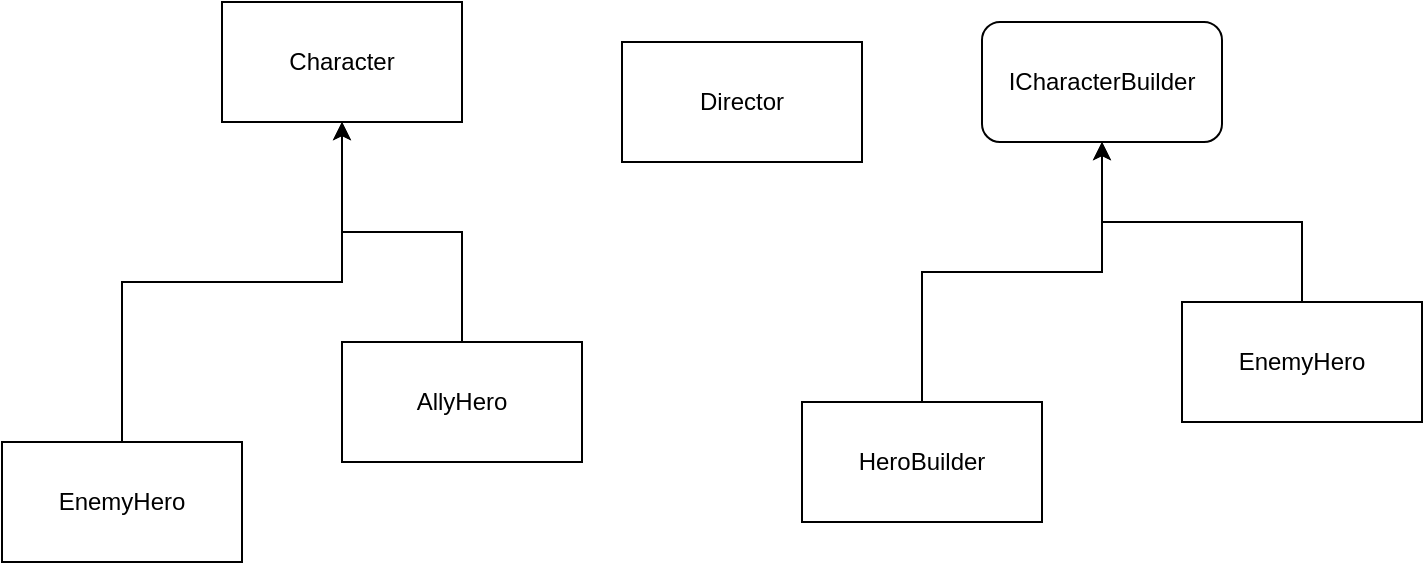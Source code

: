 <mxfile version="24.1.0" type="device">
  <diagram name="Page-1" id="OVV1n6lB-cZpqa8iGqBS">
    <mxGraphModel dx="1002" dy="582" grid="1" gridSize="10" guides="1" tooltips="1" connect="1" arrows="1" fold="1" page="1" pageScale="1" pageWidth="850" pageHeight="1100" math="0" shadow="0">
      <root>
        <mxCell id="0" />
        <mxCell id="1" parent="0" />
        <mxCell id="Di4WpDr6R2zN1z2Z1NbU-1" value="Character" style="rounded=0;whiteSpace=wrap;html=1;" vertex="1" parent="1">
          <mxGeometry x="160" y="130" width="120" height="60" as="geometry" />
        </mxCell>
        <mxCell id="Di4WpDr6R2zN1z2Z1NbU-5" style="edgeStyle=orthogonalEdgeStyle;rounded=0;orthogonalLoop=1;jettySize=auto;html=1;exitX=0.5;exitY=0;exitDx=0;exitDy=0;entryX=0.5;entryY=1;entryDx=0;entryDy=0;" edge="1" parent="1" source="Di4WpDr6R2zN1z2Z1NbU-2" target="Di4WpDr6R2zN1z2Z1NbU-1">
          <mxGeometry relative="1" as="geometry" />
        </mxCell>
        <mxCell id="Di4WpDr6R2zN1z2Z1NbU-2" value="AllyHero" style="rounded=0;whiteSpace=wrap;html=1;" vertex="1" parent="1">
          <mxGeometry x="220" y="300" width="120" height="60" as="geometry" />
        </mxCell>
        <mxCell id="Di4WpDr6R2zN1z2Z1NbU-4" style="edgeStyle=orthogonalEdgeStyle;rounded=0;orthogonalLoop=1;jettySize=auto;html=1;entryX=0.5;entryY=1;entryDx=0;entryDy=0;" edge="1" parent="1" source="Di4WpDr6R2zN1z2Z1NbU-3" target="Di4WpDr6R2zN1z2Z1NbU-1">
          <mxGeometry relative="1" as="geometry" />
        </mxCell>
        <mxCell id="Di4WpDr6R2zN1z2Z1NbU-3" value="EnemyHero" style="rounded=0;whiteSpace=wrap;html=1;" vertex="1" parent="1">
          <mxGeometry x="50" y="350" width="120" height="60" as="geometry" />
        </mxCell>
        <mxCell id="Di4WpDr6R2zN1z2Z1NbU-6" value="Director" style="rounded=0;whiteSpace=wrap;html=1;" vertex="1" parent="1">
          <mxGeometry x="360" y="150" width="120" height="60" as="geometry" />
        </mxCell>
        <mxCell id="Di4WpDr6R2zN1z2Z1NbU-7" value="ICharacterBuilder" style="rounded=1;whiteSpace=wrap;html=1;" vertex="1" parent="1">
          <mxGeometry x="540" y="140" width="120" height="60" as="geometry" />
        </mxCell>
        <mxCell id="Di4WpDr6R2zN1z2Z1NbU-9" style="edgeStyle=orthogonalEdgeStyle;rounded=0;orthogonalLoop=1;jettySize=auto;html=1;entryX=0.5;entryY=1;entryDx=0;entryDy=0;" edge="1" parent="1" source="Di4WpDr6R2zN1z2Z1NbU-8" target="Di4WpDr6R2zN1z2Z1NbU-7">
          <mxGeometry relative="1" as="geometry" />
        </mxCell>
        <mxCell id="Di4WpDr6R2zN1z2Z1NbU-8" value="HeroBuilder" style="rounded=0;whiteSpace=wrap;html=1;" vertex="1" parent="1">
          <mxGeometry x="450" y="330" width="120" height="60" as="geometry" />
        </mxCell>
        <mxCell id="Di4WpDr6R2zN1z2Z1NbU-11" style="edgeStyle=orthogonalEdgeStyle;rounded=0;orthogonalLoop=1;jettySize=auto;html=1;entryX=0.5;entryY=1;entryDx=0;entryDy=0;" edge="1" parent="1" source="Di4WpDr6R2zN1z2Z1NbU-10" target="Di4WpDr6R2zN1z2Z1NbU-7">
          <mxGeometry relative="1" as="geometry" />
        </mxCell>
        <mxCell id="Di4WpDr6R2zN1z2Z1NbU-10" value="EnemyHero" style="rounded=0;whiteSpace=wrap;html=1;" vertex="1" parent="1">
          <mxGeometry x="640" y="280" width="120" height="60" as="geometry" />
        </mxCell>
      </root>
    </mxGraphModel>
  </diagram>
</mxfile>
